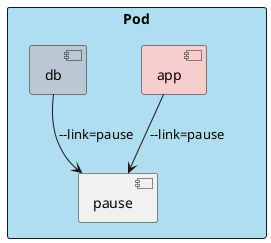 @startuml

rectangle "Pod" #B1DDF0 {
component pause
component app #F8CECC
component db #BAC8D3
}

app --> pause :--link=pause
db --> pause :--link=pause
@enduml